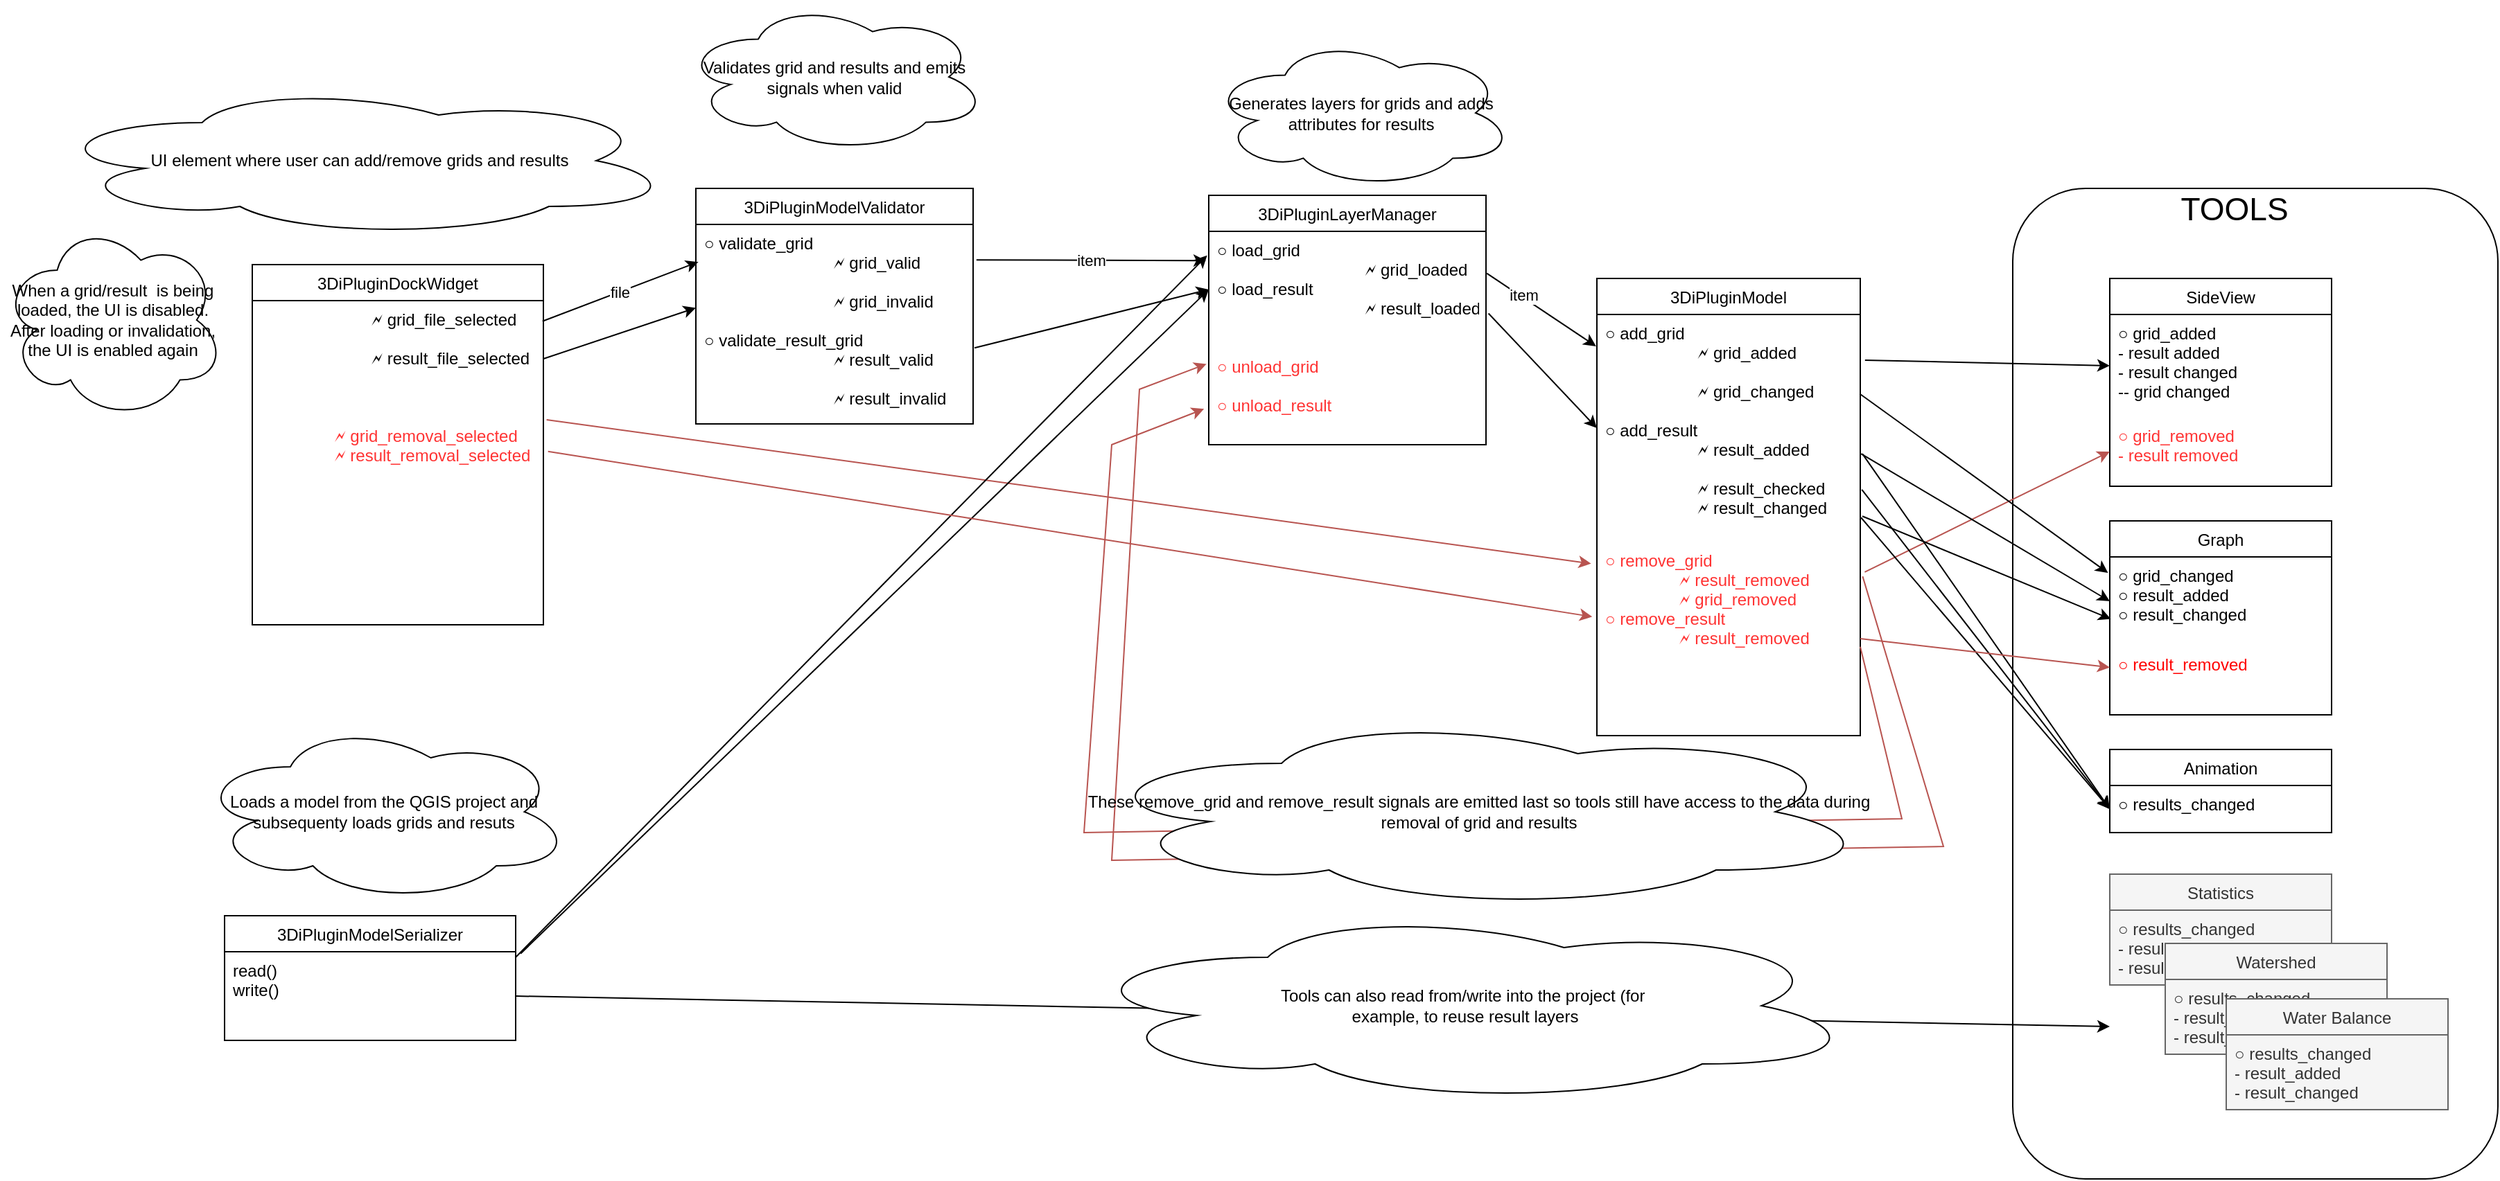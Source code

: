 <mxfile version="21.6.5" type="device">
  <diagram name="Page-1" id="b5b7bab2-c9e2-2cf4-8b2a-24fd1a2a6d21">
    <mxGraphModel dx="2495" dy="965" grid="1" gridSize="10" guides="1" tooltips="1" connect="1" arrows="1" fold="1" page="1" pageScale="1" pageWidth="827" pageHeight="1169" background="none" math="0" shadow="0">
      <root>
        <mxCell id="0" />
        <mxCell id="1" parent="0" />
        <mxCell id="5HlFLYyAjReFzfFvpWD5-10" value="" style="rounded=1;whiteSpace=wrap;html=1;" parent="1" vertex="1">
          <mxGeometry x="1340" y="205" width="350" height="715" as="geometry" />
        </mxCell>
        <mxCell id="shywv9QNYz3xRIldoQkV-1" value="3DiPluginDockWidget" style="swimlane;fontStyle=0;childLayout=stackLayout;horizontal=1;startSize=26;fillColor=none;horizontalStack=0;resizeParent=1;resizeParentMax=0;resizeLast=0;collapsible=1;marginBottom=0;" parent="1" vertex="1">
          <mxGeometry x="70" y="260" width="210" height="260" as="geometry" />
        </mxCell>
        <mxCell id="shywv9QNYz3xRIldoQkV-2" value="                        🗲 grid_file_selected&#xa;&#xa;                        🗲 result_file_selected&#xa;&#xa;" style="text;strokeColor=none;fillColor=none;align=left;verticalAlign=top;spacingLeft=4;spacingRight=4;overflow=hidden;rotatable=0;points=[[0,0.5],[1,0.5]];portConstraint=eastwest;" parent="shywv9QNYz3xRIldoQkV-1" vertex="1">
          <mxGeometry y="26" width="210" height="84" as="geometry" />
        </mxCell>
        <mxCell id="shywv9QNYz3xRIldoQkV-3" value="                🗲 grid_removal_selected&#xa;                🗲 result_removal_selected" style="text;strokeColor=none;fillColor=none;align=left;verticalAlign=top;spacingLeft=4;spacingRight=4;overflow=hidden;rotatable=0;points=[[0,0.5],[1,0.5]];portConstraint=eastwest;fontColor=#FF3333;" parent="shywv9QNYz3xRIldoQkV-1" vertex="1">
          <mxGeometry y="110" width="210" height="150" as="geometry" />
        </mxCell>
        <mxCell id="shywv9QNYz3xRIldoQkV-5" value="3DiPluginModel" style="swimlane;fontStyle=0;childLayout=stackLayout;horizontal=1;startSize=26;fillColor=none;horizontalStack=0;resizeParent=1;resizeParentMax=0;resizeLast=0;collapsible=1;marginBottom=0;" parent="1" vertex="1">
          <mxGeometry x="1040" y="270" width="190" height="330" as="geometry" />
        </mxCell>
        <mxCell id="shywv9QNYz3xRIldoQkV-6" value="○ add_grid&#xa;                    🗲 grid_added&#xa;&#xa;                    🗲 grid_changed&#xa;&#xa;○ add_result&#xa;                    🗲 result_added&#xa;&#xa;                    🗲 result_checked&#xa;                    🗲 result_changed&#xa;" style="text;strokeColor=none;fillColor=none;align=left;verticalAlign=top;spacingLeft=4;spacingRight=4;overflow=hidden;rotatable=0;points=[[0,0.5],[1,0.5]];portConstraint=eastwest;" parent="shywv9QNYz3xRIldoQkV-5" vertex="1">
          <mxGeometry y="26" width="190" height="164" as="geometry" />
        </mxCell>
        <mxCell id="shywv9QNYz3xRIldoQkV-7" value="○ remove_grid&#xa;                🗲 result_removed&#xa;                🗲 grid_removed&#xa;○ remove_result&#xa;                🗲 result_removed" style="text;strokeColor=none;fillColor=none;align=left;verticalAlign=top;spacingLeft=4;spacingRight=4;overflow=hidden;rotatable=0;points=[[0,0.5],[1,0.5]];portConstraint=eastwest;fontColor=#FF3333;" parent="shywv9QNYz3xRIldoQkV-5" vertex="1">
          <mxGeometry y="190" width="190" height="140" as="geometry" />
        </mxCell>
        <mxCell id="shywv9QNYz3xRIldoQkV-12" value="3DiPluginLayerManager" style="swimlane;fontStyle=0;childLayout=stackLayout;horizontal=1;startSize=26;fillColor=none;horizontalStack=0;resizeParent=1;resizeParentMax=0;resizeLast=0;collapsible=1;marginBottom=0;" parent="1" vertex="1">
          <mxGeometry x="760" y="210" width="200" height="180" as="geometry" />
        </mxCell>
        <mxCell id="shywv9QNYz3xRIldoQkV-13" value="○ load_grid&#xa;                                🗲 grid_loaded&#xa;○ load_result &#xa;                                🗲 result_loaded" style="text;strokeColor=none;fillColor=none;align=left;verticalAlign=top;spacingLeft=4;spacingRight=4;overflow=hidden;rotatable=0;points=[[0,0.5],[1,0.5]];portConstraint=eastwest;" parent="shywv9QNYz3xRIldoQkV-12" vertex="1">
          <mxGeometry y="26" width="200" height="84" as="geometry" />
        </mxCell>
        <mxCell id="shywv9QNYz3xRIldoQkV-14" value="○ unload_grid&#xa;                            &#xa;○ unload_result&#xa;                            " style="text;strokeColor=none;fillColor=none;align=left;verticalAlign=top;spacingLeft=4;spacingRight=4;overflow=hidden;rotatable=0;points=[[0,0.5],[1,0.5]];portConstraint=eastwest;fontColor=#FF3333;" parent="shywv9QNYz3xRIldoQkV-12" vertex="1">
          <mxGeometry y="110" width="200" height="70" as="geometry" />
        </mxCell>
        <mxCell id="shywv9QNYz3xRIldoQkV-22" value="3DiPluginModelValidator" style="swimlane;fontStyle=0;childLayout=stackLayout;horizontal=1;startSize=26;fillColor=none;horizontalStack=0;resizeParent=1;resizeParentMax=0;resizeLast=0;collapsible=1;marginBottom=0;" parent="1" vertex="1">
          <mxGeometry x="390" y="205" width="200" height="170" as="geometry" />
        </mxCell>
        <mxCell id="shywv9QNYz3xRIldoQkV-23" value="○ validate_grid&#xa;                            🗲 grid_valid&#xa;&#xa;                            🗲 grid_invalid&#xa;&#xa;○ validate_result_grid&#xa;                            🗲 result_valid&#xa;&#xa;                            🗲 result_invalid" style="text;strokeColor=none;fillColor=none;align=left;verticalAlign=top;spacingLeft=4;spacingRight=4;overflow=hidden;rotatable=0;points=[[0,0.5],[1,0.5]];portConstraint=eastwest;" parent="shywv9QNYz3xRIldoQkV-22" vertex="1">
          <mxGeometry y="26" width="200" height="144" as="geometry" />
        </mxCell>
        <mxCell id="5HlFLYyAjReFzfFvpWD5-2" value="file" style="endArrow=classic;html=1;rounded=0;exitX=0.997;exitY=0.177;exitDx=0;exitDy=0;entryX=0.009;entryY=0.188;entryDx=0;entryDy=0;exitPerimeter=0;entryPerimeter=0;" parent="1" source="shywv9QNYz3xRIldoQkV-2" target="shywv9QNYz3xRIldoQkV-23" edge="1">
          <mxGeometry width="50" height="50" relative="1" as="geometry">
            <mxPoint x="260" y="440" as="sourcePoint" />
            <mxPoint x="310" y="390" as="targetPoint" />
          </mxGeometry>
        </mxCell>
        <mxCell id="5HlFLYyAjReFzfFvpWD5-3" value="item" style="endArrow=classic;html=1;rounded=0;entryX=-0.01;entryY=0.251;entryDx=0;entryDy=0;exitX=1.012;exitY=0.178;exitDx=0;exitDy=0;exitPerimeter=0;entryPerimeter=0;" parent="1" source="shywv9QNYz3xRIldoQkV-23" target="shywv9QNYz3xRIldoQkV-13" edge="1">
          <mxGeometry width="50" height="50" relative="1" as="geometry">
            <mxPoint x="650" y="440" as="sourcePoint" />
            <mxPoint x="700" y="390" as="targetPoint" />
          </mxGeometry>
        </mxCell>
        <mxCell id="5HlFLYyAjReFzfFvpWD5-4" value="" style="endArrow=classic;html=1;rounded=0;exitX=1.003;exitY=0.361;exitDx=0;exitDy=0;exitPerimeter=0;entryX=-0.003;entryY=0.14;entryDx=0;entryDy=0;entryPerimeter=0;" parent="1" source="shywv9QNYz3xRIldoQkV-13" target="shywv9QNYz3xRIldoQkV-6" edge="1">
          <mxGeometry width="50" height="50" relative="1" as="geometry">
            <mxPoint x="650" y="440" as="sourcePoint" />
            <mxPoint x="700" y="390" as="targetPoint" />
          </mxGeometry>
        </mxCell>
        <mxCell id="5HlFLYyAjReFzfFvpWD5-5" value="item" style="edgeLabel;html=1;align=center;verticalAlign=middle;resizable=0;points=[];" parent="5HlFLYyAjReFzfFvpWD5-4" vertex="1" connectable="0">
          <mxGeometry x="-0.353" y="2" relative="1" as="geometry">
            <mxPoint as="offset" />
          </mxGeometry>
        </mxCell>
        <mxCell id="5HlFLYyAjReFzfFvpWD5-6" value="SideView" style="swimlane;fontStyle=0;childLayout=stackLayout;horizontal=1;startSize=26;fillColor=none;horizontalStack=0;resizeParent=1;resizeParentMax=0;resizeLast=0;collapsible=1;marginBottom=0;" parent="1" vertex="1">
          <mxGeometry x="1410" y="270" width="160" height="150" as="geometry" />
        </mxCell>
        <mxCell id="5HlFLYyAjReFzfFvpWD5-7" value="○ grid_added&#xa;- result added&#xa;- result changed&#xa;-- grid changed&#xa;                    " style="text;strokeColor=none;fillColor=none;align=left;verticalAlign=top;spacingLeft=4;spacingRight=4;overflow=hidden;rotatable=0;points=[[0,0.5],[1,0.5]];portConstraint=eastwest;" parent="5HlFLYyAjReFzfFvpWD5-6" vertex="1">
          <mxGeometry y="26" width="160" height="74" as="geometry" />
        </mxCell>
        <mxCell id="5HlFLYyAjReFzfFvpWD5-8" value="○ grid_removed&#xa;- result removed" style="text;strokeColor=none;fillColor=none;align=left;verticalAlign=top;spacingLeft=4;spacingRight=4;overflow=hidden;rotatable=0;points=[[0,0.5],[1,0.5]];portConstraint=eastwest;fontColor=#FF3333;" parent="5HlFLYyAjReFzfFvpWD5-6" vertex="1">
          <mxGeometry y="100" width="160" height="50" as="geometry" />
        </mxCell>
        <mxCell id="5HlFLYyAjReFzfFvpWD5-12" value="TOOLS" style="text;html=1;strokeColor=none;fillColor=none;align=center;verticalAlign=middle;whiteSpace=wrap;rounded=0;fontSize=23;" parent="1" vertex="1">
          <mxGeometry x="1470" y="205" width="60" height="30" as="geometry" />
        </mxCell>
        <mxCell id="5HlFLYyAjReFzfFvpWD5-13" value="" style="endArrow=classic;html=1;rounded=0;fontSize=23;entryX=0;entryY=0.5;entryDx=0;entryDy=0;exitX=1.018;exitY=0.201;exitDx=0;exitDy=0;exitPerimeter=0;" parent="1" source="shywv9QNYz3xRIldoQkV-6" target="5HlFLYyAjReFzfFvpWD5-7" edge="1">
          <mxGeometry width="50" height="50" relative="1" as="geometry">
            <mxPoint x="1170" y="300" as="sourcePoint" />
            <mxPoint x="1250" y="390" as="targetPoint" />
          </mxGeometry>
        </mxCell>
        <mxCell id="5HlFLYyAjReFzfFvpWD5-14" value="" style="endArrow=classic;html=1;rounded=0;fontSize=23;exitX=1.017;exitY=0.157;exitDx=0;exitDy=0;fillColor=#f8cecc;strokeColor=#b85450;exitPerimeter=0;entryX=0;entryY=0.5;entryDx=0;entryDy=0;" parent="1" source="shywv9QNYz3xRIldoQkV-7" target="5HlFLYyAjReFzfFvpWD5-8" edge="1">
          <mxGeometry width="50" height="50" relative="1" as="geometry">
            <mxPoint x="1200" y="440" as="sourcePoint" />
            <mxPoint x="1250" y="390" as="targetPoint" />
          </mxGeometry>
        </mxCell>
        <mxCell id="5HlFLYyAjReFzfFvpWD5-15" value="Graph" style="swimlane;fontStyle=0;childLayout=stackLayout;horizontal=1;startSize=26;fillColor=none;horizontalStack=0;resizeParent=1;resizeParentMax=0;resizeLast=0;collapsible=1;marginBottom=0;" parent="1" vertex="1">
          <mxGeometry x="1410" y="445" width="160" height="140" as="geometry" />
        </mxCell>
        <mxCell id="5HlFLYyAjReFzfFvpWD5-16" value="○ grid_changed&#xa;○ result_added&#xa;○ result_changed&#xa;&#xa;                  " style="text;strokeColor=none;fillColor=none;align=left;verticalAlign=top;spacingLeft=4;spacingRight=4;overflow=hidden;rotatable=0;points=[[0,0.5],[1,0.5]];portConstraint=eastwest;" parent="5HlFLYyAjReFzfFvpWD5-15" vertex="1">
          <mxGeometry y="26" width="160" height="64" as="geometry" />
        </mxCell>
        <mxCell id="_2caxjIK2GwH3lVGI_GL-5" value="○ result_removed" style="text;strokeColor=none;fillColor=none;align=left;verticalAlign=top;spacingLeft=4;spacingRight=4;overflow=hidden;rotatable=0;points=[[0,0.5],[1,0.5]];portConstraint=eastwest;fontColor=#FF0000;" parent="5HlFLYyAjReFzfFvpWD5-15" vertex="1">
          <mxGeometry y="90" width="160" height="50" as="geometry" />
        </mxCell>
        <mxCell id="5HlFLYyAjReFzfFvpWD5-18" value="" style="endArrow=classic;html=1;rounded=0;fontSize=23;exitX=0.998;exitY=0.349;exitDx=0;exitDy=0;entryX=-0.008;entryY=0.18;entryDx=0;entryDy=0;exitPerimeter=0;entryPerimeter=0;" parent="1" source="shywv9QNYz3xRIldoQkV-6" target="5HlFLYyAjReFzfFvpWD5-16" edge="1">
          <mxGeometry width="50" height="50" relative="1" as="geometry">
            <mxPoint x="1210" y="440" as="sourcePoint" />
            <mxPoint x="1260" y="390" as="targetPoint" />
          </mxGeometry>
        </mxCell>
        <mxCell id="5HlFLYyAjReFzfFvpWD5-19" value="" style="endArrow=classic;html=1;rounded=0;fontSize=23;exitX=1.011;exitY=0.013;exitDx=0;exitDy=0;entryX=-0.022;entryY=0.113;entryDx=0;entryDy=0;entryPerimeter=0;fillColor=#f8cecc;strokeColor=#b85450;exitPerimeter=0;fontStyle=1" parent="1" source="shywv9QNYz3xRIldoQkV-3" target="shywv9QNYz3xRIldoQkV-7" edge="1">
          <mxGeometry width="50" height="50" relative="1" as="geometry">
            <mxPoint x="390" y="440" as="sourcePoint" />
            <mxPoint x="440" y="390" as="targetPoint" />
          </mxGeometry>
        </mxCell>
        <mxCell id="5HlFLYyAjReFzfFvpWD5-21" value="3DiPluginModelSerializer" style="swimlane;fontStyle=0;childLayout=stackLayout;horizontal=1;startSize=26;fillColor=none;horizontalStack=0;resizeParent=1;resizeParentMax=0;resizeLast=0;collapsible=1;marginBottom=0;" parent="1" vertex="1">
          <mxGeometry x="50" y="730" width="210" height="90" as="geometry" />
        </mxCell>
        <mxCell id="5HlFLYyAjReFzfFvpWD5-22" value="read()&#xa;write()" style="text;strokeColor=none;fillColor=none;align=left;verticalAlign=top;spacingLeft=4;spacingRight=4;overflow=hidden;rotatable=0;points=[[0,0.5],[1,0.5]];portConstraint=eastwest;" parent="5HlFLYyAjReFzfFvpWD5-21" vertex="1">
          <mxGeometry y="26" width="210" height="64" as="geometry" />
        </mxCell>
        <mxCell id="5HlFLYyAjReFzfFvpWD5-27" value="" style="endArrow=classic;html=1;rounded=0;fontSize=22;exitX=1;exitY=0.063;exitDx=0;exitDy=0;entryX=-0.006;entryY=0.207;entryDx=0;entryDy=0;entryPerimeter=0;exitPerimeter=0;" parent="1" source="5HlFLYyAjReFzfFvpWD5-22" target="shywv9QNYz3xRIldoQkV-13" edge="1">
          <mxGeometry width="50" height="50" relative="1" as="geometry">
            <mxPoint x="650" y="490" as="sourcePoint" />
            <mxPoint x="700" y="440" as="targetPoint" />
          </mxGeometry>
        </mxCell>
        <mxCell id="5HlFLYyAjReFzfFvpWD5-30" value="" style="endArrow=classic;html=1;rounded=0;fontSize=21;exitX=1;exitY=0.5;exitDx=0;exitDy=0;entryX=0;entryY=0.418;entryDx=0;entryDy=0;entryPerimeter=0;" parent="1" source="shywv9QNYz3xRIldoQkV-2" target="shywv9QNYz3xRIldoQkV-23" edge="1">
          <mxGeometry width="50" height="50" relative="1" as="geometry">
            <mxPoint x="650" y="490" as="sourcePoint" />
            <mxPoint x="700" y="440" as="targetPoint" />
          </mxGeometry>
        </mxCell>
        <mxCell id="5HlFLYyAjReFzfFvpWD5-31" value="" style="endArrow=classic;html=1;rounded=0;fontSize=21;exitX=1.005;exitY=0.619;exitDx=0;exitDy=0;exitPerimeter=0;entryX=0;entryY=0.5;entryDx=0;entryDy=0;" parent="1" source="shywv9QNYz3xRIldoQkV-23" target="shywv9QNYz3xRIldoQkV-13" edge="1">
          <mxGeometry width="50" height="50" relative="1" as="geometry">
            <mxPoint x="650" y="490" as="sourcePoint" />
            <mxPoint x="700" y="440" as="targetPoint" />
          </mxGeometry>
        </mxCell>
        <mxCell id="5HlFLYyAjReFzfFvpWD5-32" value="" style="endArrow=classic;html=1;rounded=0;fontSize=21;exitX=1.017;exitY=0.021;exitDx=0;exitDy=0;entryX=0;entryY=0.5;entryDx=0;entryDy=0;exitPerimeter=0;" parent="1" source="5HlFLYyAjReFzfFvpWD5-22" target="shywv9QNYz3xRIldoQkV-13" edge="1">
          <mxGeometry width="50" height="50" relative="1" as="geometry">
            <mxPoint x="650" y="490" as="sourcePoint" />
            <mxPoint x="700" y="440" as="targetPoint" />
          </mxGeometry>
        </mxCell>
        <mxCell id="5HlFLYyAjReFzfFvpWD5-33" value="" style="endArrow=classic;html=1;rounded=0;fontSize=21;exitX=1.009;exitY=0.705;exitDx=0;exitDy=0;exitPerimeter=0;entryX=0;entryY=0.5;entryDx=0;entryDy=0;" parent="1" source="shywv9QNYz3xRIldoQkV-13" target="shywv9QNYz3xRIldoQkV-6" edge="1">
          <mxGeometry width="50" height="50" relative="1" as="geometry">
            <mxPoint x="650" y="490" as="sourcePoint" />
            <mxPoint x="700" y="440" as="targetPoint" />
          </mxGeometry>
        </mxCell>
        <mxCell id="5HlFLYyAjReFzfFvpWD5-34" value="Animation" style="swimlane;fontStyle=0;childLayout=stackLayout;horizontal=1;startSize=26;fillColor=none;horizontalStack=0;resizeParent=1;resizeParentMax=0;resizeLast=0;collapsible=1;marginBottom=0;" parent="1" vertex="1">
          <mxGeometry x="1410" y="610" width="160" height="60" as="geometry" />
        </mxCell>
        <mxCell id="5HlFLYyAjReFzfFvpWD5-35" value="○ results_changed&#xa;                   " style="text;strokeColor=none;fillColor=none;align=left;verticalAlign=top;spacingLeft=4;spacingRight=4;overflow=hidden;rotatable=0;points=[[0,0.5],[1,0.5]];portConstraint=eastwest;" parent="5HlFLYyAjReFzfFvpWD5-34" vertex="1">
          <mxGeometry y="26" width="160" height="34" as="geometry" />
        </mxCell>
        <mxCell id="5HlFLYyAjReFzfFvpWD5-37" value="" style="endArrow=classic;html=1;rounded=0;fontSize=21;exitX=1.008;exitY=0.888;exitDx=0;exitDy=0;exitPerimeter=0;entryX=0.005;entryY=0.701;entryDx=0;entryDy=0;entryPerimeter=0;" parent="1" source="shywv9QNYz3xRIldoQkV-6" target="5HlFLYyAjReFzfFvpWD5-16" edge="1">
          <mxGeometry width="50" height="50" relative="1" as="geometry">
            <mxPoint x="1070" y="490" as="sourcePoint" />
            <mxPoint x="1120" y="440" as="targetPoint" />
          </mxGeometry>
        </mxCell>
        <mxCell id="5HlFLYyAjReFzfFvpWD5-39" value="" style="endArrow=classic;html=1;rounded=0;fontSize=21;exitX=1.003;exitY=0.613;exitDx=0;exitDy=0;exitPerimeter=0;entryX=0;entryY=0.5;entryDx=0;entryDy=0;" parent="1" source="shywv9QNYz3xRIldoQkV-6" target="5HlFLYyAjReFzfFvpWD5-16" edge="1">
          <mxGeometry width="50" height="50" relative="1" as="geometry">
            <mxPoint x="1070" y="490" as="sourcePoint" />
            <mxPoint x="1200" y="510" as="targetPoint" />
          </mxGeometry>
        </mxCell>
        <mxCell id="5HlFLYyAjReFzfFvpWD5-40" value="" style="endArrow=classic;html=1;rounded=0;fontSize=21;exitX=1.008;exitY=0.613;exitDx=0;exitDy=0;exitPerimeter=0;entryX=0;entryY=0.5;entryDx=0;entryDy=0;" parent="1" source="shywv9QNYz3xRIldoQkV-6" target="5HlFLYyAjReFzfFvpWD5-35" edge="1">
          <mxGeometry width="50" height="50" relative="1" as="geometry">
            <mxPoint x="1070" y="490" as="sourcePoint" />
            <mxPoint x="1120" y="440" as="targetPoint" />
          </mxGeometry>
        </mxCell>
        <mxCell id="5HlFLYyAjReFzfFvpWD5-41" value="" style="endArrow=classic;html=1;rounded=0;fontSize=21;exitX=1.003;exitY=0.894;exitDx=0;exitDy=0;exitPerimeter=0;entryX=0;entryY=0.5;entryDx=0;entryDy=0;" parent="1" source="shywv9QNYz3xRIldoQkV-6" target="5HlFLYyAjReFzfFvpWD5-35" edge="1">
          <mxGeometry width="50" height="50" relative="1" as="geometry">
            <mxPoint x="1070" y="490" as="sourcePoint" />
            <mxPoint x="1120" y="440" as="targetPoint" />
          </mxGeometry>
        </mxCell>
        <mxCell id="5HlFLYyAjReFzfFvpWD5-42" value="" style="endArrow=classic;html=1;rounded=0;fontSize=21;exitX=1.006;exitY=0.771;exitDx=0;exitDy=0;exitPerimeter=0;entryX=0;entryY=0.5;entryDx=0;entryDy=0;" parent="1" source="shywv9QNYz3xRIldoQkV-6" target="5HlFLYyAjReFzfFvpWD5-35" edge="1">
          <mxGeometry width="50" height="50" relative="1" as="geometry">
            <mxPoint x="1070" y="490" as="sourcePoint" />
            <mxPoint x="1120" y="440" as="targetPoint" />
          </mxGeometry>
        </mxCell>
        <mxCell id="5HlFLYyAjReFzfFvpWD5-43" value="" style="endArrow=classic;html=1;rounded=0;fontSize=21;exitX=1.016;exitY=0.166;exitDx=0;exitDy=0;exitPerimeter=0;fillColor=#f8cecc;strokeColor=#b85450;entryX=-0.018;entryY=0.387;entryDx=0;entryDy=0;entryPerimeter=0;" parent="1" source="shywv9QNYz3xRIldoQkV-3" target="shywv9QNYz3xRIldoQkV-7" edge="1">
          <mxGeometry width="50" height="50" relative="1" as="geometry">
            <mxPoint x="720" y="480" as="sourcePoint" />
            <mxPoint x="1020" y="515" as="targetPoint" />
          </mxGeometry>
        </mxCell>
        <mxCell id="_2caxjIK2GwH3lVGI_GL-1" value="Generates layers for grids and adds attributes for results" style="ellipse;shape=cloud;whiteSpace=wrap;html=1;" parent="1" vertex="1">
          <mxGeometry x="760" y="96" width="220" height="109" as="geometry" />
        </mxCell>
        <mxCell id="_2caxjIK2GwH3lVGI_GL-2" value="Validates grid and results and emits signals when valid" style="ellipse;shape=cloud;whiteSpace=wrap;html=1;" parent="1" vertex="1">
          <mxGeometry x="380" y="70" width="220" height="109" as="geometry" />
        </mxCell>
        <mxCell id="_2caxjIK2GwH3lVGI_GL-3" value="UI element where user can add/remove grids and results" style="ellipse;shape=cloud;whiteSpace=wrap;html=1;" parent="1" vertex="1">
          <mxGeometry x="-80" y="130" width="455" height="110" as="geometry" />
        </mxCell>
        <mxCell id="_2caxjIK2GwH3lVGI_GL-4" value="Loads a model from the QGIS project and subsequenty loads grids and resuts" style="ellipse;shape=cloud;whiteSpace=wrap;html=1;" parent="1" vertex="1">
          <mxGeometry x="30" y="590" width="270" height="130" as="geometry" />
        </mxCell>
        <mxCell id="_2caxjIK2GwH3lVGI_GL-6" value="" style="endArrow=classic;html=1;rounded=0;fontSize=23;exitX=1;exitY=0.5;exitDx=0;exitDy=0;fillColor=#f8cecc;strokeColor=#b85450;" parent="1" source="shywv9QNYz3xRIldoQkV-7" target="_2caxjIK2GwH3lVGI_GL-5" edge="1">
          <mxGeometry width="50" height="50" relative="1" as="geometry">
            <mxPoint x="1233" y="492" as="sourcePoint" />
            <mxPoint x="1420" y="405" as="targetPoint" />
          </mxGeometry>
        </mxCell>
        <mxCell id="_2caxjIK2GwH3lVGI_GL-7" value="" style="endArrow=classic;html=1;rounded=0;exitX=1.009;exitY=0.179;exitDx=0;exitDy=0;exitPerimeter=0;entryX=-0.008;entryY=0.167;entryDx=0;entryDy=0;entryPerimeter=0;fillColor=#f8cecc;strokeColor=#b85450;" parent="1" source="shywv9QNYz3xRIldoQkV-7" target="shywv9QNYz3xRIldoQkV-14" edge="1">
          <mxGeometry width="50" height="50" relative="1" as="geometry">
            <mxPoint x="950" y="490" as="sourcePoint" />
            <mxPoint x="1000" y="440" as="targetPoint" />
            <Array as="points">
              <mxPoint x="1290" y="680" />
              <mxPoint x="690" y="690" />
              <mxPoint x="710" y="350" />
            </Array>
          </mxGeometry>
        </mxCell>
        <mxCell id="_2caxjIK2GwH3lVGI_GL-8" value="" style="endArrow=classic;html=1;rounded=0;exitX=1;exitY=0.542;exitDx=0;exitDy=0;exitPerimeter=0;entryX=-0.017;entryY=0.631;entryDx=0;entryDy=0;entryPerimeter=0;fillColor=#f8cecc;strokeColor=#b85450;" parent="1" source="shywv9QNYz3xRIldoQkV-7" target="shywv9QNYz3xRIldoQkV-14" edge="1">
          <mxGeometry width="50" height="50" relative="1" as="geometry">
            <mxPoint x="1242" y="495" as="sourcePoint" />
            <mxPoint x="768" y="342" as="targetPoint" />
            <Array as="points">
              <mxPoint x="1260" y="660" />
              <mxPoint x="670" y="670" />
              <mxPoint x="690" y="390" />
            </Array>
          </mxGeometry>
        </mxCell>
        <mxCell id="_2caxjIK2GwH3lVGI_GL-9" value="These remove_grid and remove_result signals are emitted last so tools still have access to the data during removal of grid and results" style="ellipse;shape=cloud;whiteSpace=wrap;html=1;" parent="1" vertex="1">
          <mxGeometry x="670" y="585" width="570" height="140" as="geometry" />
        </mxCell>
        <mxCell id="v-3oO8VQfox21B-r8ohU-4" value="When a grid/result&amp;nbsp; is being loaded, the UI is disabled. After loading or invalidation, the UI is enabled again" style="ellipse;shape=cloud;whiteSpace=wrap;html=1;" parent="1" vertex="1">
          <mxGeometry x="-111" y="228" width="161" height="144" as="geometry" />
        </mxCell>
        <mxCell id="od_VzAi8MUBwzMi8LiXm-1" value="Statistics" style="swimlane;fontStyle=0;childLayout=stackLayout;horizontal=1;startSize=26;fillColor=#f5f5f5;horizontalStack=0;resizeParent=1;resizeParentMax=0;resizeLast=0;collapsible=1;marginBottom=0;fontColor=#333333;strokeColor=#666666;" parent="1" vertex="1">
          <mxGeometry x="1410" y="700" width="160" height="80" as="geometry" />
        </mxCell>
        <mxCell id="od_VzAi8MUBwzMi8LiXm-2" value="○ results_changed&#xa;- result_added&#xa;- result_changed&#xa;                   " style="text;strokeColor=#666666;fillColor=#f5f5f5;align=left;verticalAlign=top;spacingLeft=4;spacingRight=4;overflow=hidden;rotatable=0;points=[[0,0.5],[1,0.5]];portConstraint=eastwest;fontColor=#333333;" parent="od_VzAi8MUBwzMi8LiXm-1" vertex="1">
          <mxGeometry y="26" width="160" height="54" as="geometry" />
        </mxCell>
        <mxCell id="od_VzAi8MUBwzMi8LiXm-8" value="Watershed" style="swimlane;fontStyle=0;childLayout=stackLayout;horizontal=1;startSize=26;horizontalStack=0;resizeParent=1;resizeParentMax=0;resizeLast=0;collapsible=1;marginBottom=0;fillColor=#f5f5f5;fontColor=#333333;strokeColor=#666666;" parent="1" vertex="1">
          <mxGeometry x="1450" y="750" width="160" height="80" as="geometry" />
        </mxCell>
        <mxCell id="od_VzAi8MUBwzMi8LiXm-9" value="○ results_changed&#xa;- result_added&#xa;- result_changed&#xa;                   " style="text;strokeColor=#666666;fillColor=#f5f5f5;align=left;verticalAlign=top;spacingLeft=4;spacingRight=4;overflow=hidden;rotatable=0;points=[[0,0.5],[1,0.5]];portConstraint=eastwest;fontColor=#333333;" parent="od_VzAi8MUBwzMi8LiXm-8" vertex="1">
          <mxGeometry y="26" width="160" height="54" as="geometry" />
        </mxCell>
        <mxCell id="od_VzAi8MUBwzMi8LiXm-10" value="Water Balance" style="swimlane;fontStyle=0;childLayout=stackLayout;horizontal=1;startSize=26;horizontalStack=0;resizeParent=1;resizeParentMax=0;resizeLast=0;collapsible=1;marginBottom=0;fillColor=#f5f5f5;fontColor=#333333;strokeColor=#666666;" parent="1" vertex="1">
          <mxGeometry x="1494" y="790" width="160" height="80" as="geometry" />
        </mxCell>
        <mxCell id="od_VzAi8MUBwzMi8LiXm-11" value="○ results_changed&#xa;- result_added&#xa;- result_changed&#xa;                   " style="text;align=left;verticalAlign=top;spacingLeft=4;spacingRight=4;overflow=hidden;rotatable=0;points=[[0,0.5],[1,0.5]];portConstraint=eastwest;fillColor=#f5f5f5;fontColor=#333333;strokeColor=#666666;" parent="od_VzAi8MUBwzMi8LiXm-10" vertex="1">
          <mxGeometry y="26" width="160" height="54" as="geometry" />
        </mxCell>
        <mxCell id="od_VzAi8MUBwzMi8LiXm-16" value="" style="endArrow=classic;html=1;rounded=0;exitX=1;exitY=0.5;exitDx=0;exitDy=0;" parent="1" source="5HlFLYyAjReFzfFvpWD5-22" edge="1">
          <mxGeometry width="50" height="50" relative="1" as="geometry">
            <mxPoint x="540" y="610" as="sourcePoint" />
            <mxPoint x="1410" y="810" as="targetPoint" />
          </mxGeometry>
        </mxCell>
        <mxCell id="od_VzAi8MUBwzMi8LiXm-17" value="Tools can also read from/write into the project (for&amp;nbsp;&lt;br&gt;example, to reuse result layers" style="ellipse;shape=cloud;whiteSpace=wrap;html=1;" parent="1" vertex="1">
          <mxGeometry x="660" y="725" width="570" height="140" as="geometry" />
        </mxCell>
      </root>
    </mxGraphModel>
  </diagram>
</mxfile>
